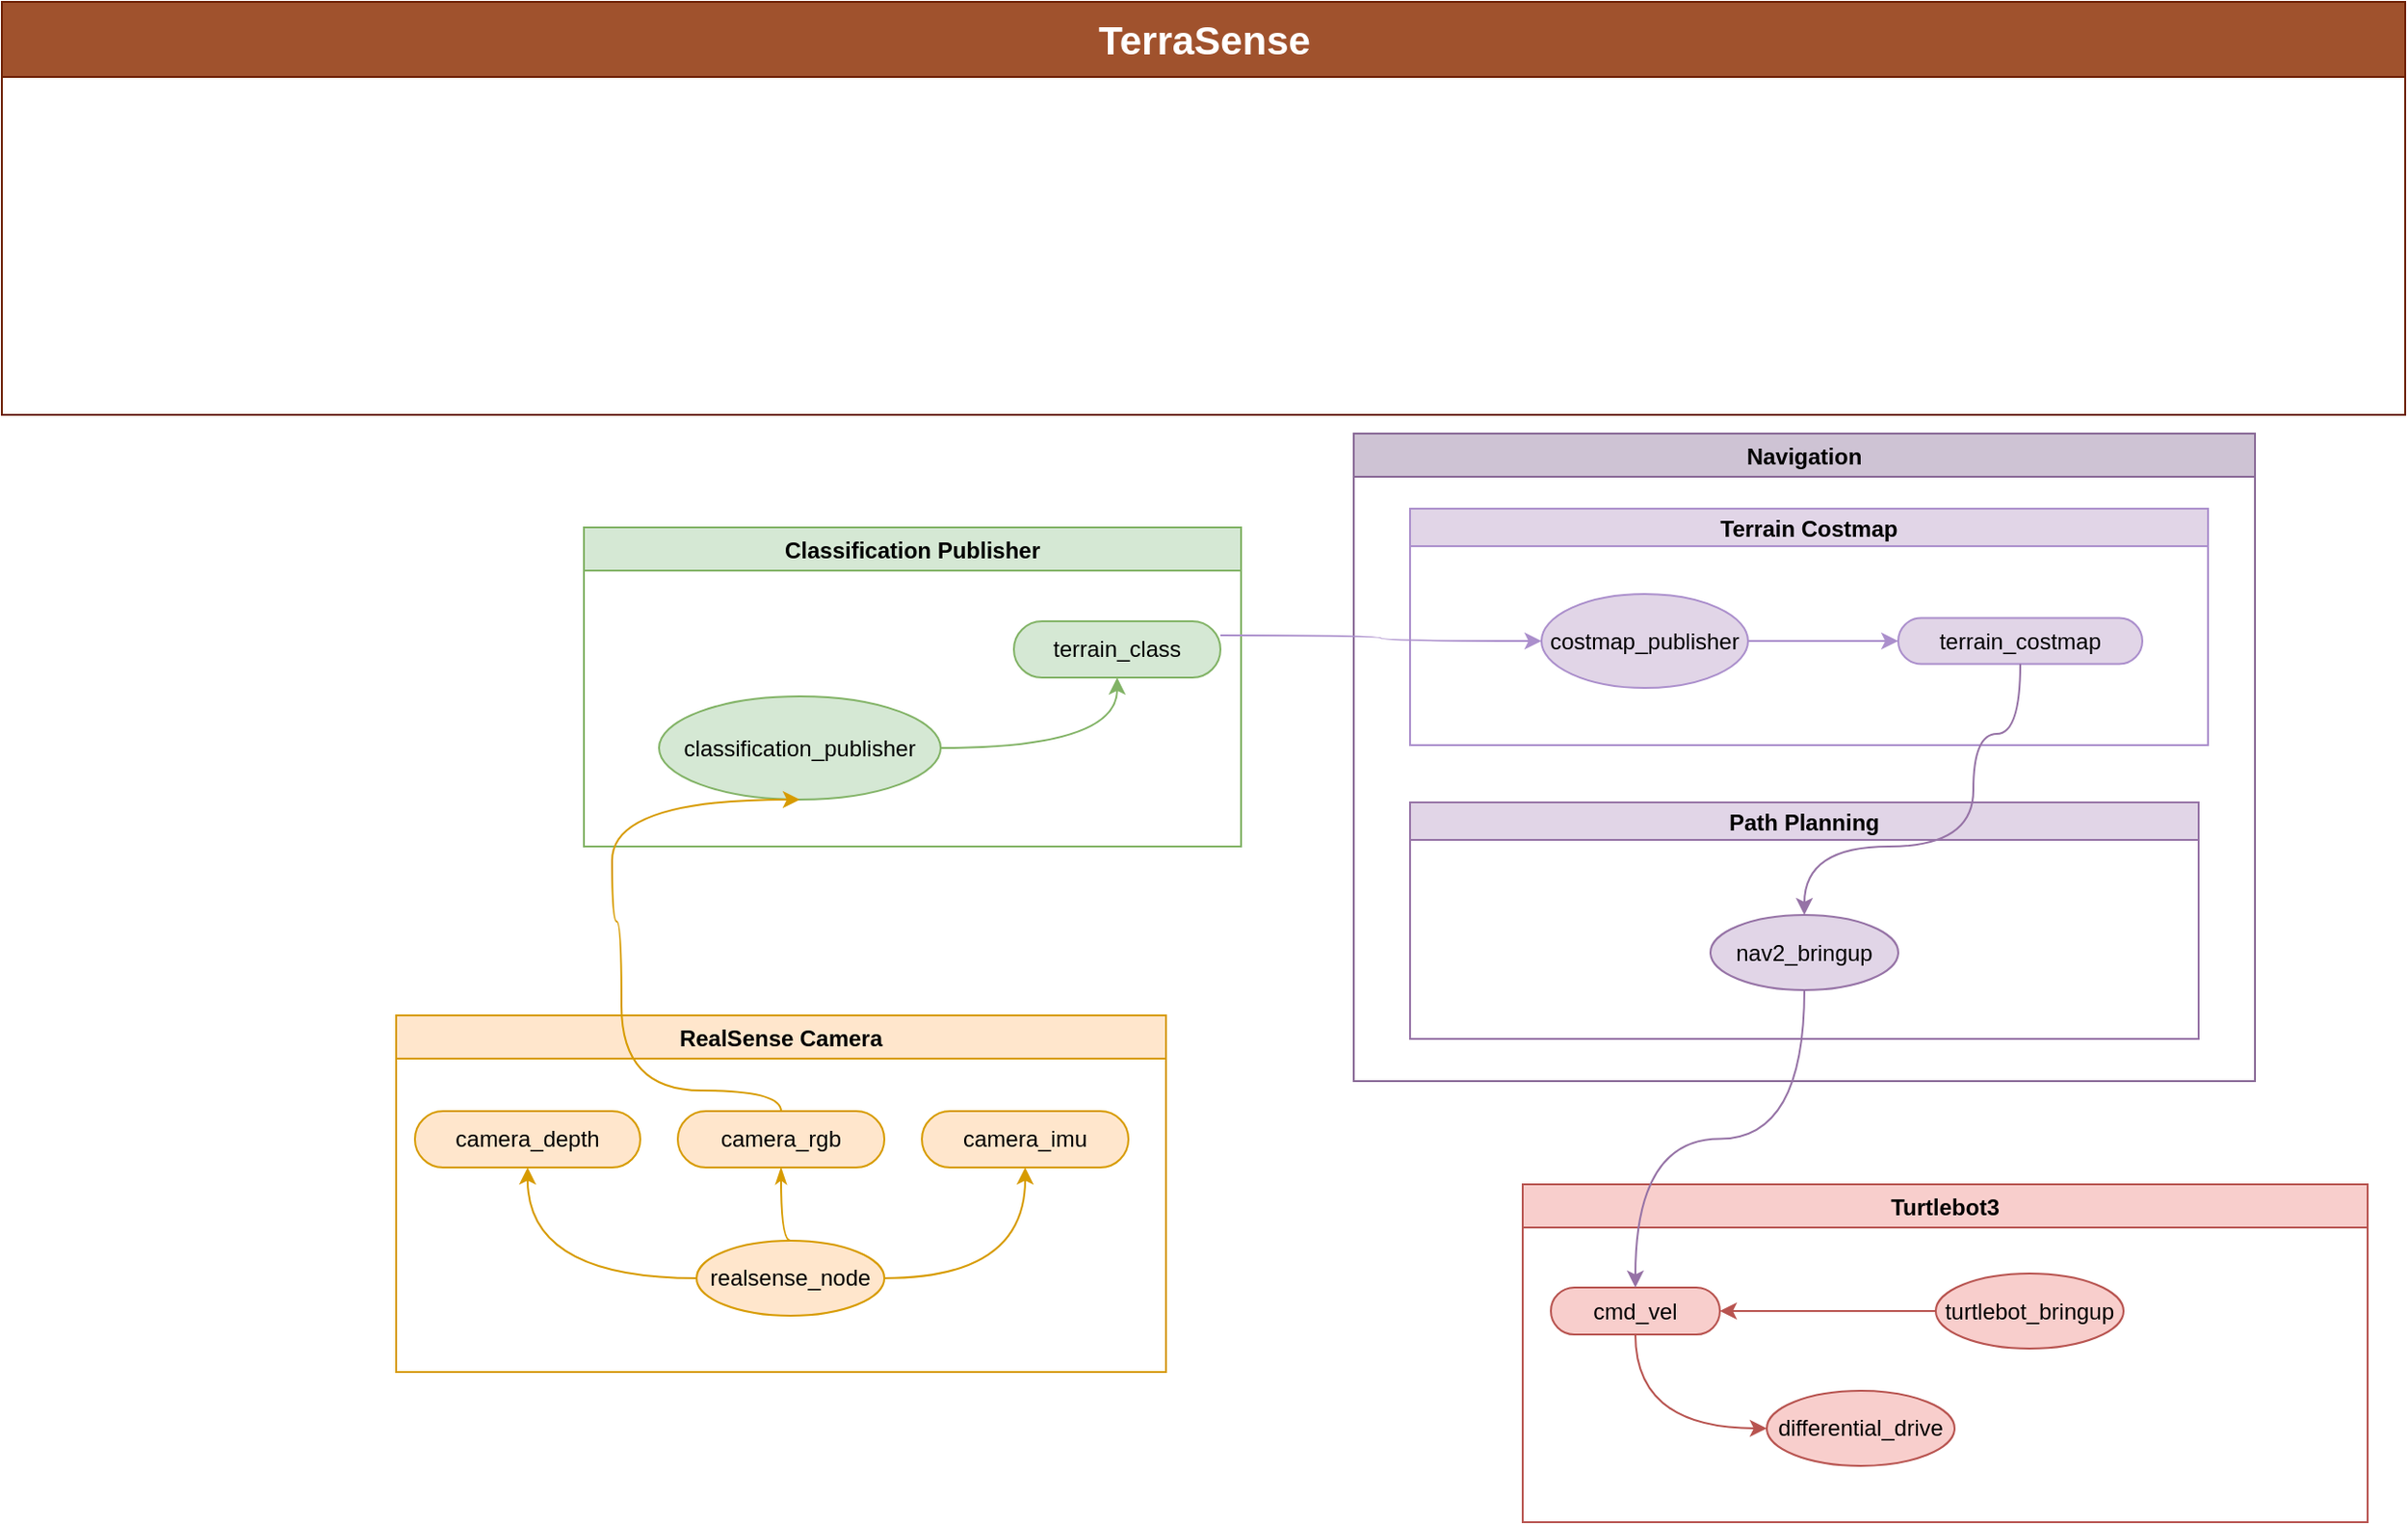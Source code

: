 <mxfile version="24.6.5" type="device">
  <diagram id="C5RBs43oDa-KdzZeNtuy" name="Page-1">
    <mxGraphModel dx="1419" dy="2048" grid="1" gridSize="10" guides="1" tooltips="1" connect="1" arrows="1" fold="1" page="1" pageScale="1" pageWidth="827" pageHeight="1169" math="0" shadow="0">
      <root>
        <mxCell id="WIyWlLk6GJQsqaUBKTNV-0" />
        <mxCell id="WIyWlLk6GJQsqaUBKTNV-1" parent="WIyWlLk6GJQsqaUBKTNV-0" />
        <mxCell id="ArPYJTNy1CAbcghZ8qYi-2" value="&lt;font style=&quot;font-size: 21px;&quot;&gt;TerraSense&lt;/font&gt;" style="swimlane;childLayout=stackLayout;resizeParent=1;resizeParentMax=0;horizontal=1;startSize=40;horizontalStack=0;html=1;fillColor=#a0522d;fontColor=#ffffff;strokeColor=#6D1F00;" parent="WIyWlLk6GJQsqaUBKTNV-1" vertex="1">
          <mxGeometry x="60" y="-10" width="1280" height="220" as="geometry" />
        </mxCell>
        <mxCell id="ArPYJTNy1CAbcghZ8qYi-25" value="Navigation" style="swimlane;startSize=23;fillColor=#CEC3D4;strokeColor=#886896;" parent="WIyWlLk6GJQsqaUBKTNV-1" vertex="1">
          <mxGeometry x="780" y="220" width="480" height="345" as="geometry">
            <mxRectangle x="450" y="17.5" width="100" height="30" as="alternateBounds" />
          </mxGeometry>
        </mxCell>
        <mxCell id="ArPYJTNy1CAbcghZ8qYi-28" value="Terrain Costmap" style="swimlane;startSize=20;horizontal=1;containerType=tree;fillColor=#e1d5e7;strokeColor=#AB8FCC;" parent="ArPYJTNy1CAbcghZ8qYi-25" vertex="1">
          <mxGeometry x="30" y="40" width="425" height="126" as="geometry" />
        </mxCell>
        <mxCell id="ArPYJTNy1CAbcghZ8qYi-29" value="" style="edgeStyle=orthogonalEdgeStyle;startArrow=none;endArrow=classic;segment=10;curved=1;sourcePerimeterSpacing=0;targetPerimeterSpacing=0;rounded=0;endFill=1;fillColor=#e1d5e7;strokeColor=#AB8FCC;" parent="ArPYJTNy1CAbcghZ8qYi-28" source="ArPYJTNy1CAbcghZ8qYi-33" target="ArPYJTNy1CAbcghZ8qYi-34" edge="1">
          <mxGeometry relative="1" as="geometry" />
        </mxCell>
        <mxCell id="ArPYJTNy1CAbcghZ8qYi-33" value="costmap_publisher" style="ellipse;whiteSpace=wrap;html=1;align=center;treeFolding=1;treeMoving=1;newEdgeStyle={&quot;edgeStyle&quot;:&quot;entityRelationEdgeStyle&quot;,&quot;startArrow&quot;:&quot;none&quot;,&quot;endArrow&quot;:&quot;none&quot;,&quot;segment&quot;:10,&quot;curved&quot;:1,&quot;sourcePerimeterSpacing&quot;:0,&quot;targetPerimeterSpacing&quot;:0};fillColor=#e1d5e7;strokeColor=#AB8FCC;" parent="ArPYJTNy1CAbcghZ8qYi-28" vertex="1">
          <mxGeometry x="70" y="45.5" width="110" height="50" as="geometry" />
        </mxCell>
        <mxCell id="ArPYJTNy1CAbcghZ8qYi-34" value="terrain_costmap" style="whiteSpace=wrap;html=1;rounded=1;arcSize=50;align=center;verticalAlign=middle;strokeWidth=1;autosize=1;spacing=4;treeFolding=1;treeMoving=1;newEdgeStyle={&quot;edgeStyle&quot;:&quot;entityRelationEdgeStyle&quot;,&quot;startArrow&quot;:&quot;none&quot;,&quot;endArrow&quot;:&quot;none&quot;,&quot;segment&quot;:10,&quot;curved&quot;:1,&quot;sourcePerimeterSpacing&quot;:0,&quot;targetPerimeterSpacing&quot;:0};fillColor=#e1d5e7;strokeColor=#AB8FCC;" parent="ArPYJTNy1CAbcghZ8qYi-28" vertex="1">
          <mxGeometry x="260" y="58.25" width="130" height="24.5" as="geometry" />
        </mxCell>
        <mxCell id="ArPYJTNy1CAbcghZ8qYi-40" value="Path Planning" style="swimlane;startSize=20;horizontal=1;containerType=tree;fillColor=#e1d5e7;strokeColor=#9673a6;" parent="ArPYJTNy1CAbcghZ8qYi-25" vertex="1">
          <mxGeometry x="30" y="196.5" width="420" height="126" as="geometry" />
        </mxCell>
        <mxCell id="ArPYJTNy1CAbcghZ8qYi-45" value="nav2_bringup" style="ellipse;whiteSpace=wrap;html=1;align=center;treeFolding=1;treeMoving=1;newEdgeStyle={&quot;edgeStyle&quot;:&quot;entityRelationEdgeStyle&quot;,&quot;startArrow&quot;:&quot;none&quot;,&quot;endArrow&quot;:&quot;none&quot;,&quot;segment&quot;:10,&quot;curved&quot;:1,&quot;sourcePerimeterSpacing&quot;:0,&quot;targetPerimeterSpacing&quot;:0};fillColor=#e1d5e7;strokeColor=#9673a6;" parent="ArPYJTNy1CAbcghZ8qYi-40" vertex="1">
          <mxGeometry x="160" y="60" width="100" height="40" as="geometry" />
        </mxCell>
        <mxCell id="-cTxfMYUTNaUrSGKri7_-15" style="edgeStyle=orthogonalEdgeStyle;rounded=0;orthogonalLoop=1;jettySize=auto;html=1;startArrow=none;endArrow=classic;segment=10;curved=1;sourcePerimeterSpacing=0;targetPerimeterSpacing=0;exitX=0.5;exitY=1;exitDx=0;exitDy=0;entryX=0.5;entryY=0;entryDx=0;entryDy=0;endFill=1;startFill=0;fillColor=#e1d5e7;strokeColor=#9673a6;" parent="ArPYJTNy1CAbcghZ8qYi-25" source="ArPYJTNy1CAbcghZ8qYi-34" target="ArPYJTNy1CAbcghZ8qYi-45" edge="1">
          <mxGeometry relative="1" as="geometry">
            <Array as="points">
              <mxPoint x="355" y="160" />
              <mxPoint x="330" y="160" />
              <mxPoint x="330" y="220" />
              <mxPoint x="240" y="220" />
            </Array>
          </mxGeometry>
        </mxCell>
        <mxCell id="ArPYJTNy1CAbcghZ8qYi-26" value="RealSense Camera" style="swimlane;fillColor=#ffe6cc;strokeColor=#d79b00;" parent="WIyWlLk6GJQsqaUBKTNV-1" vertex="1">
          <mxGeometry x="270" y="530" width="410" height="190" as="geometry">
            <mxRectangle x="960" y="590" width="150" height="30" as="alternateBounds" />
          </mxGeometry>
        </mxCell>
        <mxCell id="-cTxfMYUTNaUrSGKri7_-6" style="edgeStyle=orthogonalEdgeStyle;rounded=0;orthogonalLoop=1;jettySize=auto;html=1;startArrow=none;endArrow=classicThin;segment=10;sourcePerimeterSpacing=0;targetPerimeterSpacing=0;exitX=0.5;exitY=0;exitDx=0;exitDy=0;entryX=0.5;entryY=1;entryDx=0;entryDy=0;strokeWidth=1;startFill=0;endFill=1;curved=1;fillColor=#ffe6cc;strokeColor=#d79b00;" parent="ArPYJTNy1CAbcghZ8qYi-26" source="ArPYJTNy1CAbcghZ8qYi-50" target="ArPYJTNy1CAbcghZ8qYi-51" edge="1">
          <mxGeometry relative="1" as="geometry" />
        </mxCell>
        <mxCell id="-cTxfMYUTNaUrSGKri7_-7" style="edgeStyle=orthogonalEdgeStyle;rounded=0;orthogonalLoop=1;jettySize=auto;html=1;startArrow=none;endArrow=classic;segment=10;curved=1;sourcePerimeterSpacing=0;targetPerimeterSpacing=0;exitX=1;exitY=0.5;exitDx=0;exitDy=0;entryX=0.5;entryY=1;entryDx=0;entryDy=0;endFill=1;fillColor=#ffe6cc;strokeColor=#d79b00;" parent="ArPYJTNy1CAbcghZ8qYi-26" source="ArPYJTNy1CAbcghZ8qYi-50" target="-cTxfMYUTNaUrSGKri7_-4" edge="1">
          <mxGeometry relative="1" as="geometry">
            <mxPoint x="205" y="185" as="targetPoint" />
          </mxGeometry>
        </mxCell>
        <mxCell id="-cTxfMYUTNaUrSGKri7_-8" style="edgeStyle=orthogonalEdgeStyle;rounded=0;orthogonalLoop=1;jettySize=auto;html=1;startArrow=none;endArrow=classic;segment=10;sourcePerimeterSpacing=0;targetPerimeterSpacing=0;exitX=0;exitY=0.5;exitDx=0;exitDy=0;endFill=1;entryX=0.5;entryY=1;entryDx=0;entryDy=0;curved=1;fillColor=#ffe6cc;strokeColor=#d79b00;" parent="ArPYJTNy1CAbcghZ8qYi-26" source="ArPYJTNy1CAbcghZ8qYi-50" target="-cTxfMYUTNaUrSGKri7_-5" edge="1">
          <mxGeometry relative="1" as="geometry">
            <mxPoint x="95" y="120" as="targetPoint" />
          </mxGeometry>
        </mxCell>
        <mxCell id="ArPYJTNy1CAbcghZ8qYi-50" value="realsense_node" style="ellipse;whiteSpace=wrap;html=1;align=center;treeFolding=1;treeMoving=1;newEdgeStyle={&quot;edgeStyle&quot;:&quot;entityRelationEdgeStyle&quot;,&quot;startArrow&quot;:&quot;none&quot;,&quot;endArrow&quot;:&quot;none&quot;,&quot;segment&quot;:10,&quot;curved&quot;:1,&quot;sourcePerimeterSpacing&quot;:0,&quot;targetPerimeterSpacing&quot;:0};fillColor=#ffe6cc;strokeColor=#d79b00;" parent="ArPYJTNy1CAbcghZ8qYi-26" vertex="1">
          <mxGeometry x="160" y="120" width="100" height="40" as="geometry" />
        </mxCell>
        <mxCell id="ArPYJTNy1CAbcghZ8qYi-51" value="camera_rgb" style="whiteSpace=wrap;html=1;rounded=1;arcSize=50;align=center;verticalAlign=middle;strokeWidth=1;autosize=1;spacing=4;treeFolding=1;treeMoving=1;newEdgeStyle={&quot;edgeStyle&quot;:&quot;entityRelationEdgeStyle&quot;,&quot;startArrow&quot;:&quot;none&quot;,&quot;endArrow&quot;:&quot;none&quot;,&quot;segment&quot;:10,&quot;curved&quot;:1,&quot;sourcePerimeterSpacing&quot;:0,&quot;targetPerimeterSpacing&quot;:0};fillColor=#ffe6cc;strokeColor=#d79b00;" parent="ArPYJTNy1CAbcghZ8qYi-26" vertex="1">
          <mxGeometry x="150" y="51" width="110" height="30" as="geometry" />
        </mxCell>
        <mxCell id="-cTxfMYUTNaUrSGKri7_-4" value="camera_imu" style="whiteSpace=wrap;html=1;rounded=1;arcSize=50;align=center;verticalAlign=middle;strokeWidth=1;autosize=1;spacing=4;treeFolding=1;treeMoving=1;newEdgeStyle={&quot;edgeStyle&quot;:&quot;entityRelationEdgeStyle&quot;,&quot;startArrow&quot;:&quot;none&quot;,&quot;endArrow&quot;:&quot;none&quot;,&quot;segment&quot;:10,&quot;curved&quot;:1,&quot;sourcePerimeterSpacing&quot;:0,&quot;targetPerimeterSpacing&quot;:0};fillColor=#ffe6cc;strokeColor=#d79b00;" parent="ArPYJTNy1CAbcghZ8qYi-26" vertex="1">
          <mxGeometry x="280" y="51" width="110" height="30" as="geometry" />
        </mxCell>
        <mxCell id="-cTxfMYUTNaUrSGKri7_-5" value="camera_depth" style="whiteSpace=wrap;html=1;rounded=1;arcSize=50;align=center;verticalAlign=middle;strokeWidth=1;autosize=1;spacing=4;treeFolding=1;treeMoving=1;newEdgeStyle={&quot;edgeStyle&quot;:&quot;entityRelationEdgeStyle&quot;,&quot;startArrow&quot;:&quot;none&quot;,&quot;endArrow&quot;:&quot;none&quot;,&quot;segment&quot;:10,&quot;curved&quot;:1,&quot;sourcePerimeterSpacing&quot;:0,&quot;targetPerimeterSpacing&quot;:0};fillColor=#ffe6cc;strokeColor=#d79b00;" parent="ArPYJTNy1CAbcghZ8qYi-26" vertex="1">
          <mxGeometry x="10" y="51" width="120" height="30" as="geometry" />
        </mxCell>
        <mxCell id="ArPYJTNy1CAbcghZ8qYi-59" value="Classification Publisher" style="swimlane;fillColor=#d5e8d4;strokeColor=#82b366;shadow=0;" parent="WIyWlLk6GJQsqaUBKTNV-1" vertex="1">
          <mxGeometry x="370" y="270" width="350" height="170" as="geometry" />
        </mxCell>
        <mxCell id="ArPYJTNy1CAbcghZ8qYi-60" value="" style="edgeStyle=orthogonalEdgeStyle;startArrow=none;endArrow=classic;segment=10;curved=1;sourcePerimeterSpacing=0;targetPerimeterSpacing=0;rounded=0;endFill=1;fillColor=#d5e8d4;strokeColor=#82b366;shadow=0;" parent="ArPYJTNy1CAbcghZ8qYi-59" source="ArPYJTNy1CAbcghZ8qYi-61" target="ArPYJTNy1CAbcghZ8qYi-62" edge="1">
          <mxGeometry relative="1" as="geometry" />
        </mxCell>
        <mxCell id="ArPYJTNy1CAbcghZ8qYi-61" value="classification_publisher" style="ellipse;whiteSpace=wrap;html=1;align=center;treeFolding=1;treeMoving=1;newEdgeStyle={&quot;edgeStyle&quot;:&quot;entityRelationEdgeStyle&quot;,&quot;startArrow&quot;:&quot;none&quot;,&quot;endArrow&quot;:&quot;none&quot;,&quot;segment&quot;:10,&quot;curved&quot;:1,&quot;sourcePerimeterSpacing&quot;:0,&quot;targetPerimeterSpacing&quot;:0};fillColor=#d5e8d4;strokeColor=#82b366;shadow=0;" parent="ArPYJTNy1CAbcghZ8qYi-59" vertex="1">
          <mxGeometry x="40" y="90" width="150" height="55" as="geometry" />
        </mxCell>
        <mxCell id="ArPYJTNy1CAbcghZ8qYi-62" value="terrain_class" style="whiteSpace=wrap;html=1;rounded=1;arcSize=50;align=center;verticalAlign=middle;strokeWidth=1;autosize=1;spacing=4;treeFolding=1;treeMoving=1;newEdgeStyle={&quot;edgeStyle&quot;:&quot;entityRelationEdgeStyle&quot;,&quot;startArrow&quot;:&quot;none&quot;,&quot;endArrow&quot;:&quot;none&quot;,&quot;segment&quot;:10,&quot;curved&quot;:1,&quot;sourcePerimeterSpacing&quot;:0,&quot;targetPerimeterSpacing&quot;:0};fillColor=#d5e8d4;strokeColor=#82b366;shadow=0;" parent="ArPYJTNy1CAbcghZ8qYi-59" vertex="1">
          <mxGeometry x="229" y="50" width="110" height="30" as="geometry" />
        </mxCell>
        <mxCell id="-cTxfMYUTNaUrSGKri7_-17" style="edgeStyle=orthogonalEdgeStyle;rounded=0;orthogonalLoop=1;jettySize=auto;html=1;startArrow=none;endArrow=classic;segment=10;curved=1;sourcePerimeterSpacing=0;targetPerimeterSpacing=0;exitX=1;exitY=0.25;exitDx=0;exitDy=0;entryX=0;entryY=0.5;entryDx=0;entryDy=0;endFill=1;startFill=0;fillColor=#e1d5e7;strokeColor=#AB8FCC;" parent="WIyWlLk6GJQsqaUBKTNV-1" source="ArPYJTNy1CAbcghZ8qYi-62" target="ArPYJTNy1CAbcghZ8qYi-33" edge="1">
          <mxGeometry relative="1" as="geometry" />
        </mxCell>
        <mxCell id="-cTxfMYUTNaUrSGKri7_-30" style="edgeStyle=orthogonalEdgeStyle;rounded=0;orthogonalLoop=1;jettySize=auto;html=1;startArrow=none;endArrow=classic;segment=10;curved=1;sourcePerimeterSpacing=0;targetPerimeterSpacing=0;exitX=0.5;exitY=0;exitDx=0;exitDy=0;entryX=0.5;entryY=1;entryDx=0;entryDy=0;endFill=1;fillColor=#ffe6cc;strokeColor=#d79b00;" parent="WIyWlLk6GJQsqaUBKTNV-1" source="ArPYJTNy1CAbcghZ8qYi-51" target="ArPYJTNy1CAbcghZ8qYi-61" edge="1">
          <mxGeometry relative="1" as="geometry">
            <mxPoint x="870" y="500" as="targetPoint" />
            <Array as="points">
              <mxPoint x="475" y="570" />
              <mxPoint x="390" y="570" />
              <mxPoint x="390" y="480" />
              <mxPoint x="385" y="480" />
            </Array>
          </mxGeometry>
        </mxCell>
        <mxCell id="-cTxfMYUTNaUrSGKri7_-1" value="Turtlebot3" style="swimlane;fillColor=#f8cecc;strokeColor=#b85450;" parent="WIyWlLk6GJQsqaUBKTNV-1" vertex="1">
          <mxGeometry x="870" y="620" width="450" height="180" as="geometry" />
        </mxCell>
        <mxCell id="-cTxfMYUTNaUrSGKri7_-21" style="edgeStyle=entityRelationEdgeStyle;rounded=0;orthogonalLoop=1;jettySize=auto;html=1;startArrow=none;endArrow=classic;segment=10;curved=1;sourcePerimeterSpacing=0;targetPerimeterSpacing=0;exitX=0;exitY=0.5;exitDx=0;exitDy=0;entryX=1;entryY=0.5;entryDx=0;entryDy=0;endFill=1;fillColor=#f8cecc;strokeColor=#b85450;" parent="-cTxfMYUTNaUrSGKri7_-1" source="-cTxfMYUTNaUrSGKri7_-2" target="-cTxfMYUTNaUrSGKri7_-3" edge="1">
          <mxGeometry relative="1" as="geometry" />
        </mxCell>
        <mxCell id="-cTxfMYUTNaUrSGKri7_-2" value="turtlebot_bringup" style="ellipse;whiteSpace=wrap;html=1;align=center;treeFolding=1;treeMoving=1;newEdgeStyle={&quot;edgeStyle&quot;:&quot;entityRelationEdgeStyle&quot;,&quot;startArrow&quot;:&quot;none&quot;,&quot;endArrow&quot;:&quot;none&quot;,&quot;segment&quot;:10,&quot;curved&quot;:1,&quot;sourcePerimeterSpacing&quot;:0,&quot;targetPerimeterSpacing&quot;:0};fillColor=#f8cecc;strokeColor=#b85450;" parent="-cTxfMYUTNaUrSGKri7_-1" vertex="1">
          <mxGeometry x="220" y="47.5" width="100" height="40" as="geometry" />
        </mxCell>
        <mxCell id="-cTxfMYUTNaUrSGKri7_-25" style="edgeStyle=orthogonalEdgeStyle;rounded=0;orthogonalLoop=1;jettySize=auto;html=1;startArrow=none;endArrow=classic;segment=10;curved=1;sourcePerimeterSpacing=0;targetPerimeterSpacing=0;exitX=0.5;exitY=1;exitDx=0;exitDy=0;entryX=0;entryY=0.5;entryDx=0;entryDy=0;endFill=1;fillColor=#f8cecc;strokeColor=#b85450;" parent="-cTxfMYUTNaUrSGKri7_-1" source="-cTxfMYUTNaUrSGKri7_-3" target="-cTxfMYUTNaUrSGKri7_-23" edge="1">
          <mxGeometry relative="1" as="geometry" />
        </mxCell>
        <mxCell id="-cTxfMYUTNaUrSGKri7_-3" value="cmd_vel" style="whiteSpace=wrap;html=1;rounded=1;arcSize=50;align=center;verticalAlign=middle;strokeWidth=1;autosize=1;spacing=4;treeFolding=1;treeMoving=1;newEdgeStyle={&quot;edgeStyle&quot;:&quot;entityRelationEdgeStyle&quot;,&quot;startArrow&quot;:&quot;none&quot;,&quot;endArrow&quot;:&quot;none&quot;,&quot;segment&quot;:10,&quot;curved&quot;:1,&quot;sourcePerimeterSpacing&quot;:0,&quot;targetPerimeterSpacing&quot;:0};fillColor=#f8cecc;strokeColor=#b85450;" parent="-cTxfMYUTNaUrSGKri7_-1" vertex="1">
          <mxGeometry x="15" y="55" width="90" height="25" as="geometry" />
        </mxCell>
        <mxCell id="-cTxfMYUTNaUrSGKri7_-23" value="differential_drive" style="ellipse;whiteSpace=wrap;html=1;align=center;treeFolding=1;treeMoving=1;newEdgeStyle={&quot;edgeStyle&quot;:&quot;entityRelationEdgeStyle&quot;,&quot;startArrow&quot;:&quot;none&quot;,&quot;endArrow&quot;:&quot;none&quot;,&quot;segment&quot;:10,&quot;curved&quot;:1,&quot;sourcePerimeterSpacing&quot;:0,&quot;targetPerimeterSpacing&quot;:0};fillColor=#f8cecc;strokeColor=#b85450;" parent="-cTxfMYUTNaUrSGKri7_-1" vertex="1">
          <mxGeometry x="130" y="110" width="100" height="40" as="geometry" />
        </mxCell>
        <mxCell id="-cTxfMYUTNaUrSGKri7_-24" style="edgeStyle=orthogonalEdgeStyle;rounded=0;orthogonalLoop=1;jettySize=auto;html=1;startArrow=none;endArrow=classic;segment=10;sourcePerimeterSpacing=0;targetPerimeterSpacing=0;exitX=0.5;exitY=1;exitDx=0;exitDy=0;entryX=0.5;entryY=0;entryDx=0;entryDy=0;endFill=1;curved=1;fillColor=#e1d5e7;strokeColor=#9673a6;" parent="WIyWlLk6GJQsqaUBKTNV-1" source="ArPYJTNy1CAbcghZ8qYi-45" target="-cTxfMYUTNaUrSGKri7_-3" edge="1">
          <mxGeometry relative="1" as="geometry" />
        </mxCell>
      </root>
    </mxGraphModel>
  </diagram>
</mxfile>
